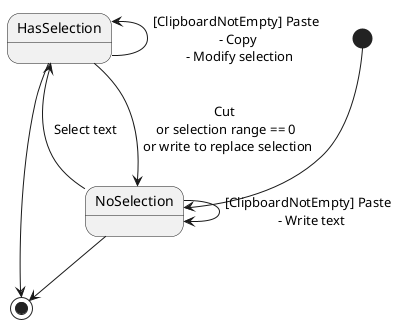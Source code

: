@startuml
'https://plantuml.com/state-diagram

    [*] --> S1
    state "NoSelection" as S1
    state "HasSelection" as S2

    S1 --> S1 :  [ClipboardNotEmpty] Paste \n - Write text
    S2 -left-> S2 : [ClipboardNotEmpty] Paste \n - Copy \n - Modify selection
    S2 --> S1 : Cut \n or selection range == 0 \n or write to replace selection
    S1 --> S2 : Select text
    S2 --> [*]
    S1 --> [*]

@enduml